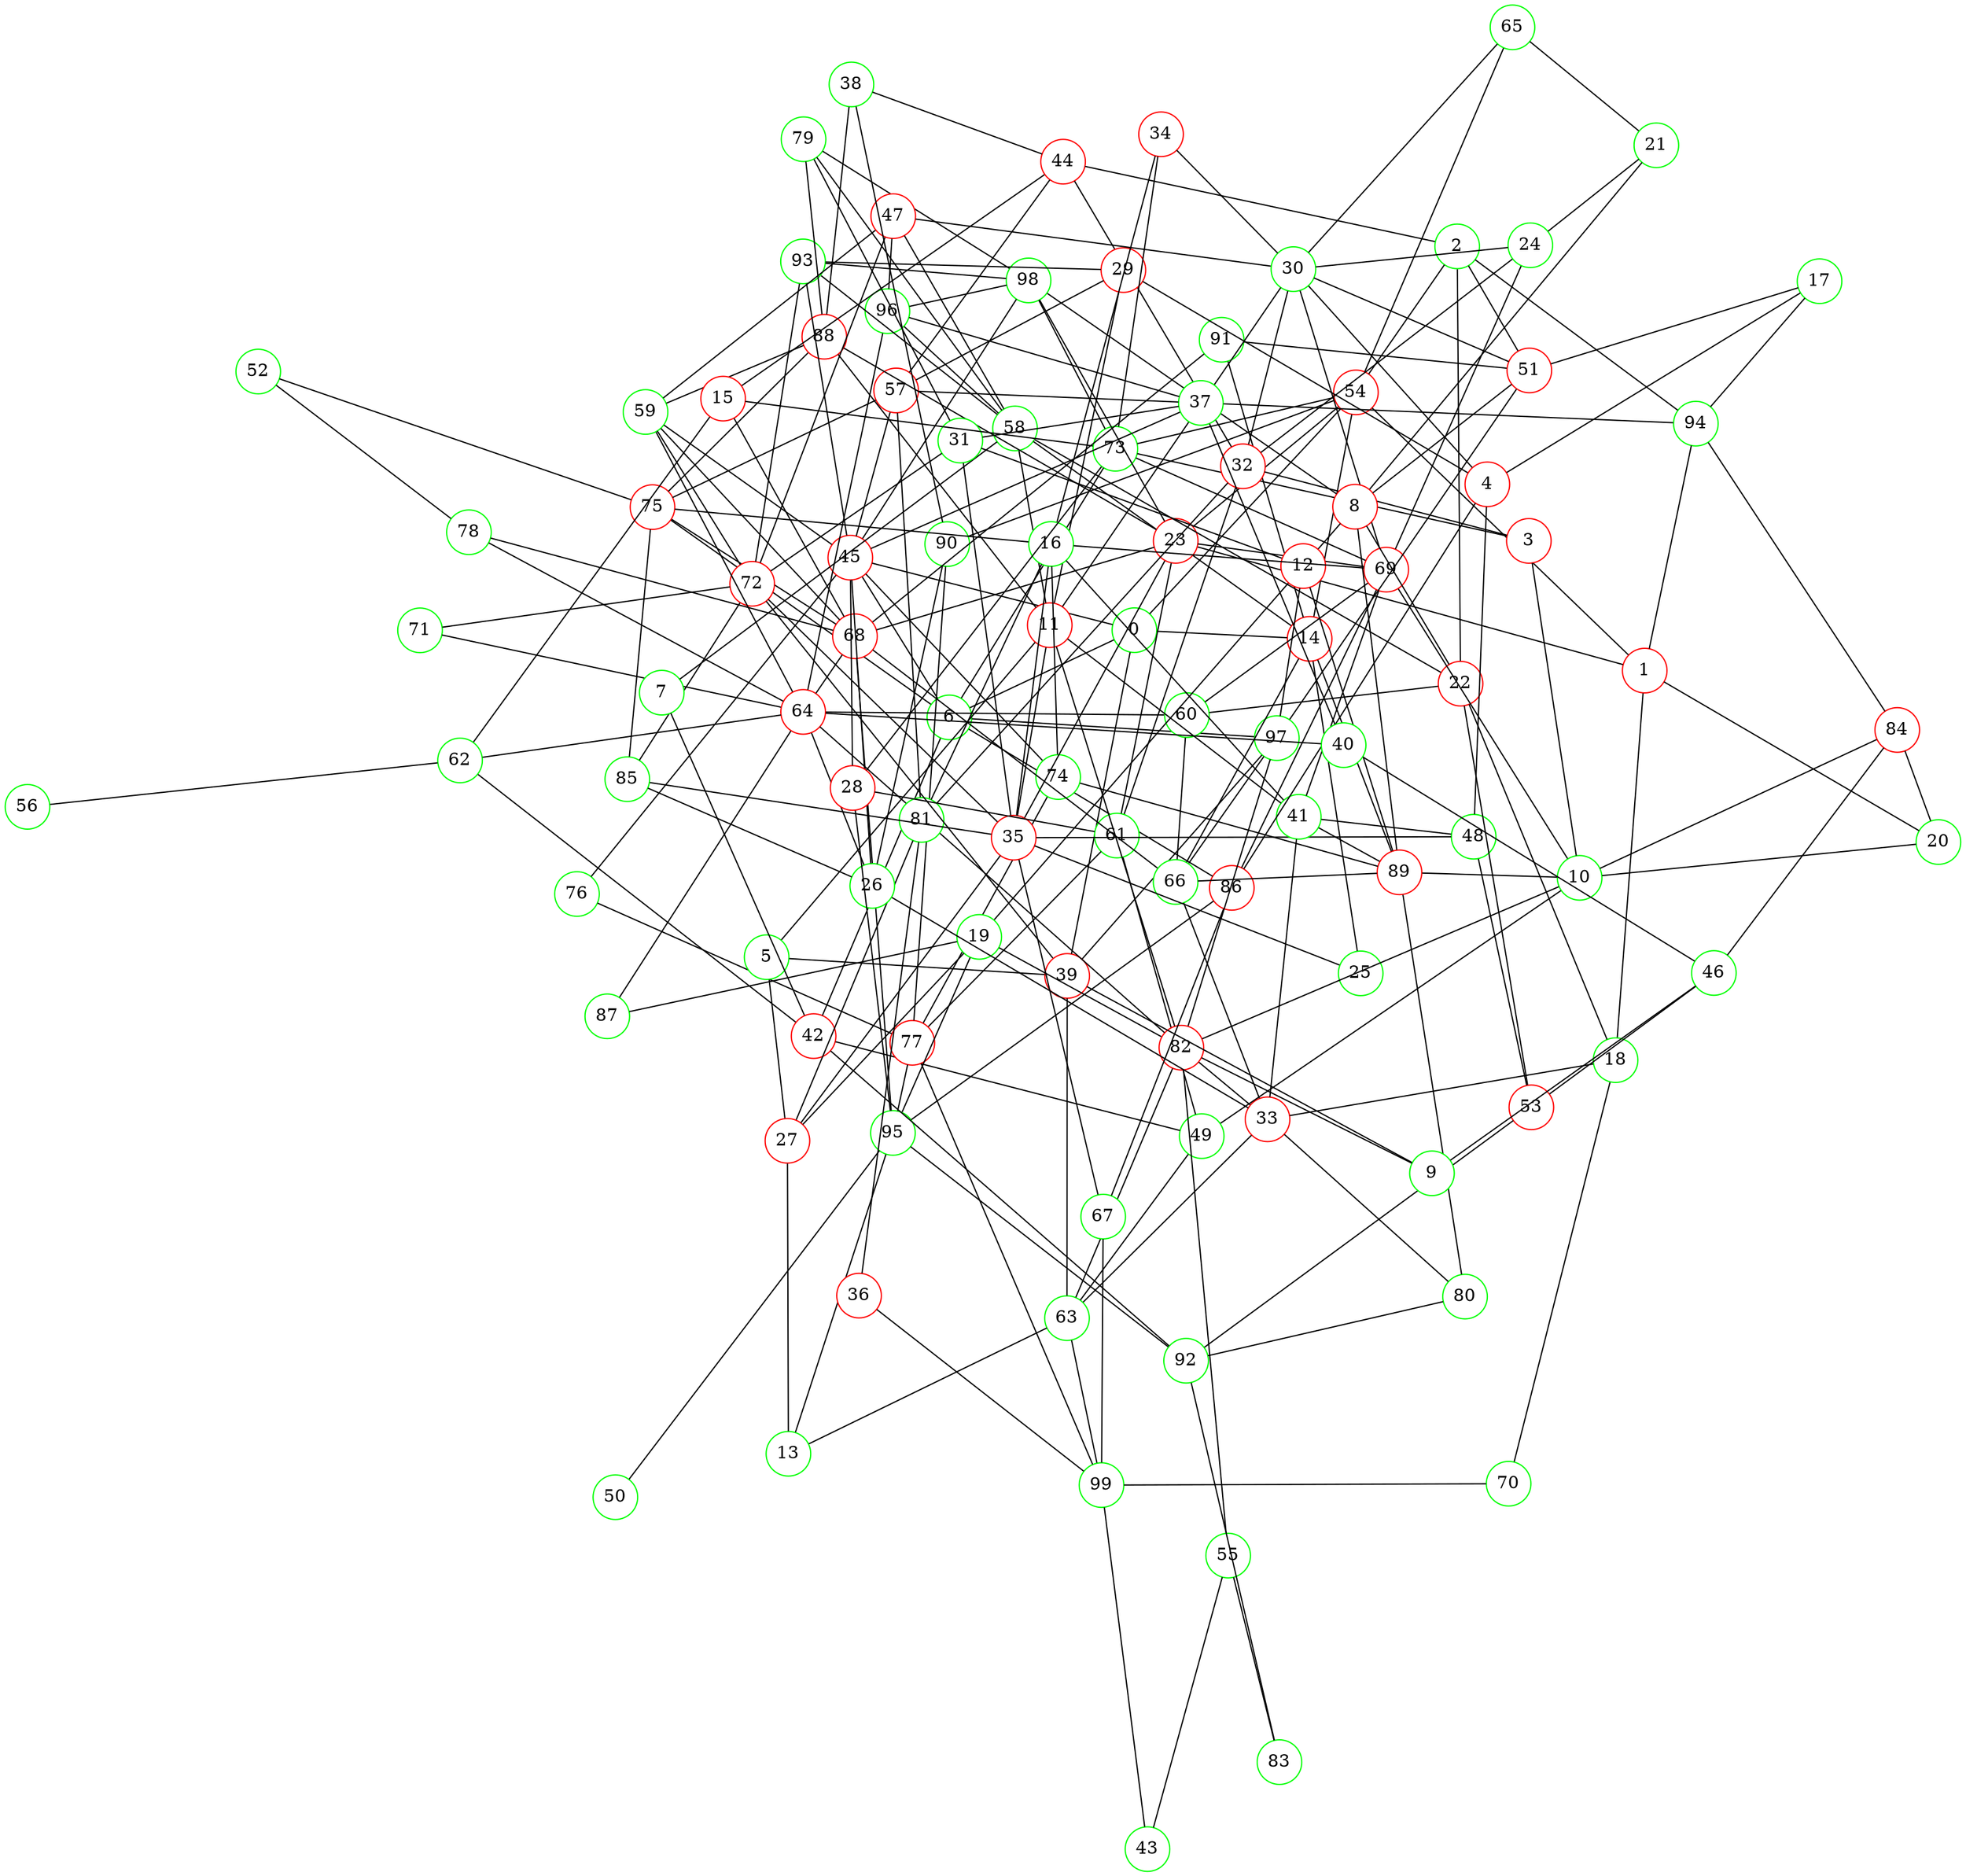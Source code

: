graph {
graph ["layout"="fdp"]
node ["style"="filled","fillcolor"="white","fixedsize"="true","shape"="circle"]
"0" ["color"="green"]
"6" ["color"="green"]
"97" ["color"="green"]
"86" ["color"="red"]
"95" ["color"="green"]
"73" ["color"="green"]
"98" ["color"="green"]
"42" ["color"="red"]
"49" ["color"="green"]
"61" ["color"="green"]
"77" ["color"="red"]
"99" ["color"="green"]
"90" ["color"="green"]
"63" ["color"="green"]
"82" ["color"="red"]
"92" ["color"="green"]
"62" ["color"="green"]
"64" ["color"="red"]
"96" ["color"="green"]
"68" ["color"="red"]
"75" ["color"="red"]
"85" ["color"="green"]
"88" ["color"="red"]
"91" ["color"="green"]
"78" ["color"="green"]
"71" ["color"="green"]
"72" ["color"="red"]
"93" ["color"="green"]
"87" ["color"="green"]
"45" ["color"="red"]
"57" ["color"="red"]
"81" ["color"="green"]
"74" ["color"="green"]
"89" ["color"="red"]
"59" ["color"="green"]
"76" ["color"="green"]
"54" ["color"="red"]
"65" ["color"="green"]
"39" ["color"="red"]
"14" ["color"="red"]
"66" ["color"="green"]
"25" ["color"="green"]
"35" ["color"="red"]
"48" ["color"="green"]
"53" ["color"="red"]
"67" ["color"="green"]
"58" ["color"="green"]
"79" ["color"="green"]
"1" ["color"="red"]
"18" ["color"="green"]
"33" ["color"="red"]
"80" ["color"="green"]
"41" ["color"="green"]
"69" ["color"="red"]
"22" ["color"="red"]
"60" ["color"="green"]
"70" ["color"="green"]
"20" ["color"="green"]
"84" ["color"="red"]
"94" ["color"="green"]
"23" ["color"="red"]
"2" ["color"="green"]
"51" ["color"="red"]
"44" ["color"="red"]
"3" ["color"="red"]
"32" ["color"="red"]
"10" ["color"="green"]
"4" ["color"="red"]
"17" ["color"="green"]
"29" ["color"="red"]
"30" ["color"="green"]
"34" ["color"="red"]
"47" ["color"="red"]
"5" ["color"="green"]
"11" ["color"="red"]
"27" ["color"="red"]
"7" ["color"="green"]
"8" ["color"="red"]
"19" ["color"="green"]
"21" ["color"="green"]
"24" ["color"="green"]
"9" ["color"="green"]
"46" ["color"="green"]
"12" ["color"="red"]
"31" ["color"="green"]
"37" ["color"="green"]
"40" ["color"="green"]
"13" ["color"="green"]
"15" ["color"="red"]
"16" ["color"="green"]
"26" ["color"="green"]
"28" ["color"="red"]
"36" ["color"="red"]
"38" ["color"="green"]
"43" ["color"="green"]
"55" ["color"="green"]
"83" ["color"="green"]
"50" ["color"="green"]
"52" ["color"="green"]
"56" ["color"="green"]
"0" -- "6"
"0" -- "54"
"0" -- "39"
"0" -- "45"
"0" -- "14"
"6" -- "97"
"6" -- "86"
"6" -- "73"
"6" -- "42"
"6" -- "75"
"6" -- "45"
"86" -- "95"
"73" -- "98"
"42" -- "49"
"42" -- "92"
"42" -- "62"
"49" -- "61"
"49" -- "63"
"61" -- "77"
"77" -- "99"
"77" -- "90"
"77" -- "95"
"63" -- "82"
"63" -- "99"
"82" -- "97"
"92" -- "95"
"62" -- "64"
"64" -- "96"
"64" -- "82"
"64" -- "68"
"64" -- "71"
"64" -- "87"
"64" -- "78"
"96" -- "98"
"68" -- "75"
"68" -- "91"
"68" -- "78"
"68" -- "95"
"75" -- "85"
"75" -- "88"
"71" -- "72"
"72" -- "85"
"72" -- "93"
"93" -- "98"
"45" -- "98"
"45" -- "57"
"45" -- "74"
"45" -- "59"
"45" -- "76"
"45" -- "93"
"57" -- "81"
"57" -- "75"
"74" -- "89"
"74" -- "77"
"59" -- "64"
"59" -- "68"
"59" -- "72"
"59" -- "88"
"76" -- "77"
"54" -- "65"
"54" -- "73"
"54" -- "90"
"39" -- "97"
"39" -- "72"
"39" -- "63"
"14" -- "66"
"14" -- "54"
"14" -- "25"
"14" -- "89"
"14" -- "58"
"14" -- "91"
"66" -- "97"
"66" -- "68"
"66" -- "89"
"25" -- "35"
"35" -- "48"
"35" -- "67"
"35" -- "85"
"35" -- "72"
"48" -- "53"
"53" -- "92"
"67" -- "99"
"67" -- "86"
"58" -- "96"
"58" -- "93"
"58" -- "79"
"79" -- "98"
"79" -- "88"
"1" -- "18"
"1" -- "20"
"1" -- "54"
"1" -- "23"
"1" -- "94"
"18" -- "33"
"18" -- "22"
"18" -- "70"
"33" -- "80"
"33" -- "66"
"33" -- "82"
"33" -- "41"
"33" -- "63"
"80" -- "89"
"80" -- "92"
"41" -- "48"
"41" -- "69"
"41" -- "89"
"69" -- "86"
"69" -- "73"
"22" -- "53"
"22" -- "58"
"22" -- "60"
"60" -- "64"
"60" -- "66"
"60" -- "69"
"70" -- "99"
"20" -- "84"
"84" -- "94"
"23" -- "98"
"23" -- "35"
"23" -- "68"
"23" -- "69"
"23" -- "54"
"23" -- "88"
"23" -- "61"
"2" -- "51"
"2" -- "22"
"2" -- "54"
"2" -- "44"
"2" -- "94"
"51" -- "97"
"51" -- "91"
"44" -- "57"
"3" -- "32"
"3" -- "73"
"3" -- "10"
"32" -- "81"
"32" -- "44"
"32" -- "61"
"10" -- "49"
"10" -- "82"
"10" -- "20"
"10" -- "84"
"10" -- "69"
"10" -- "89"
"4" -- "48"
"4" -- "17"
"4" -- "86"
"4" -- "29"
"4" -- "30"
"17" -- "51"
"17" -- "94"
"29" -- "57"
"29" -- "93"
"30" -- "32"
"30" -- "65"
"30" -- "34"
"30" -- "51"
"30" -- "69"
"30" -- "47"
"34" -- "73"
"47" -- "96"
"47" -- "72"
"47" -- "58"
"47" -- "59"
"5" -- "39"
"5" -- "11"
"5" -- "27"
"11" -- "82"
"11" -- "35"
"11" -- "88"
"11" -- "41"
"11" -- "58"
"11" -- "29"
"11" -- "30"
"27" -- "81"
"27" -- "35"
"7" -- "42"
"7" -- "58"
"8" -- "98"
"8" -- "19"
"8" -- "51"
"8" -- "21"
"8" -- "22"
"8" -- "89"
"19" -- "82"
"19" -- "87"
"19" -- "27"
"19" -- "95"
"21" -- "65"
"21" -- "24"
"24" -- "32"
"24" -- "69"
"24" -- "30"
"9" -- "82"
"9" -- "39"
"9" -- "46"
"46" -- "84"
"46" -- "53"
"12" -- "97"
"12" -- "89"
"12" -- "31"
"31" -- "35"
"31" -- "37"
"31" -- "72"
"31" -- "79"
"37" -- "96"
"37" -- "40"
"37" -- "57"
"37" -- "45"
"37" -- "94"
"40" -- "64"
"40" -- "46"
"13" -- "27"
"13" -- "63"
"13" -- "95"
"15" -- "68"
"15" -- "73"
"15" -- "44"
"15" -- "62"
"16" -- "81"
"16" -- "34"
"16" -- "35"
"16" -- "69"
"16" -- "41"
"16" -- "74"
"16" -- "75"
"26" -- "64"
"26" -- "33"
"26" -- "85"
"26" -- "90"
"26" -- "45"
"28" -- "73"
"28" -- "45"
"28" -- "61"
"28" -- "95"
"36" -- "81"
"36" -- "99"
"38" -- "88"
"38" -- "90"
"38" -- "44"
"43" -- "99"
"43" -- "55"
"55" -- "82"
"55" -- "83"
"83" -- "92"
"50" -- "95"
"52" -- "75"
"52" -- "78"
"56" -- "62"
}